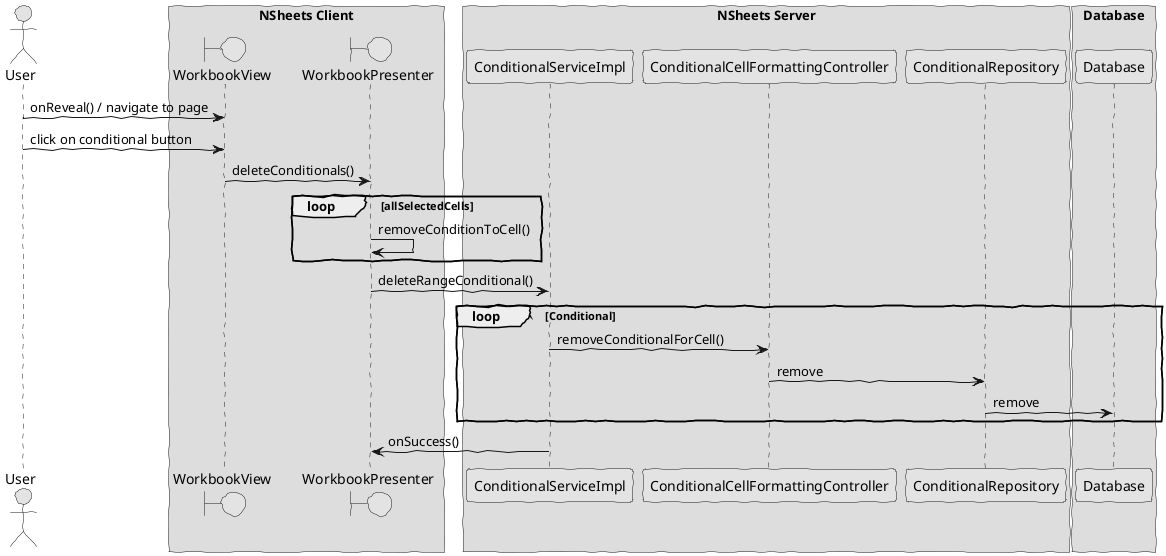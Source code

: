 @startuml design2
skinparam handwritten true
skinparam monochrome true
skinparam packageStyle rect
skinparam defaultFontName FG Virgil
skinparam shadowing false

actor User
boundary WorkbookView
boundary WorkbookPresenter

box "NSheets Client"
participant WorkbookView
participant WorkbookPresenter
end box

box "NSheets Server"
participant ConditionalServiceImpl
participant ConditionalCellFormattingController
participant ConditionalRepository
end box

box "Database"
participant Database
end box

User -> WorkbookView : onReveal() / navigate to page
User -> WorkbookView : click on conditional button

WorkbookView -> WorkbookPresenter : deleteConditionals()
loop allSelectedCells
WorkbookPresenter -> WorkbookPresenter : removeConditionToCell()
end

WorkbookPresenter -> ConditionalServiceImpl : deleteRangeConditional()
loop Conditional
ConditionalServiceImpl -> ConditionalCellFormattingController : removeConditionalForCell()
ConditionalCellFormattingController -> ConditionalRepository : remove
ConditionalRepository -> Database : remove
end


ConditionalServiceImpl -> WorkbookPresenter : onSuccess()
@enduml
